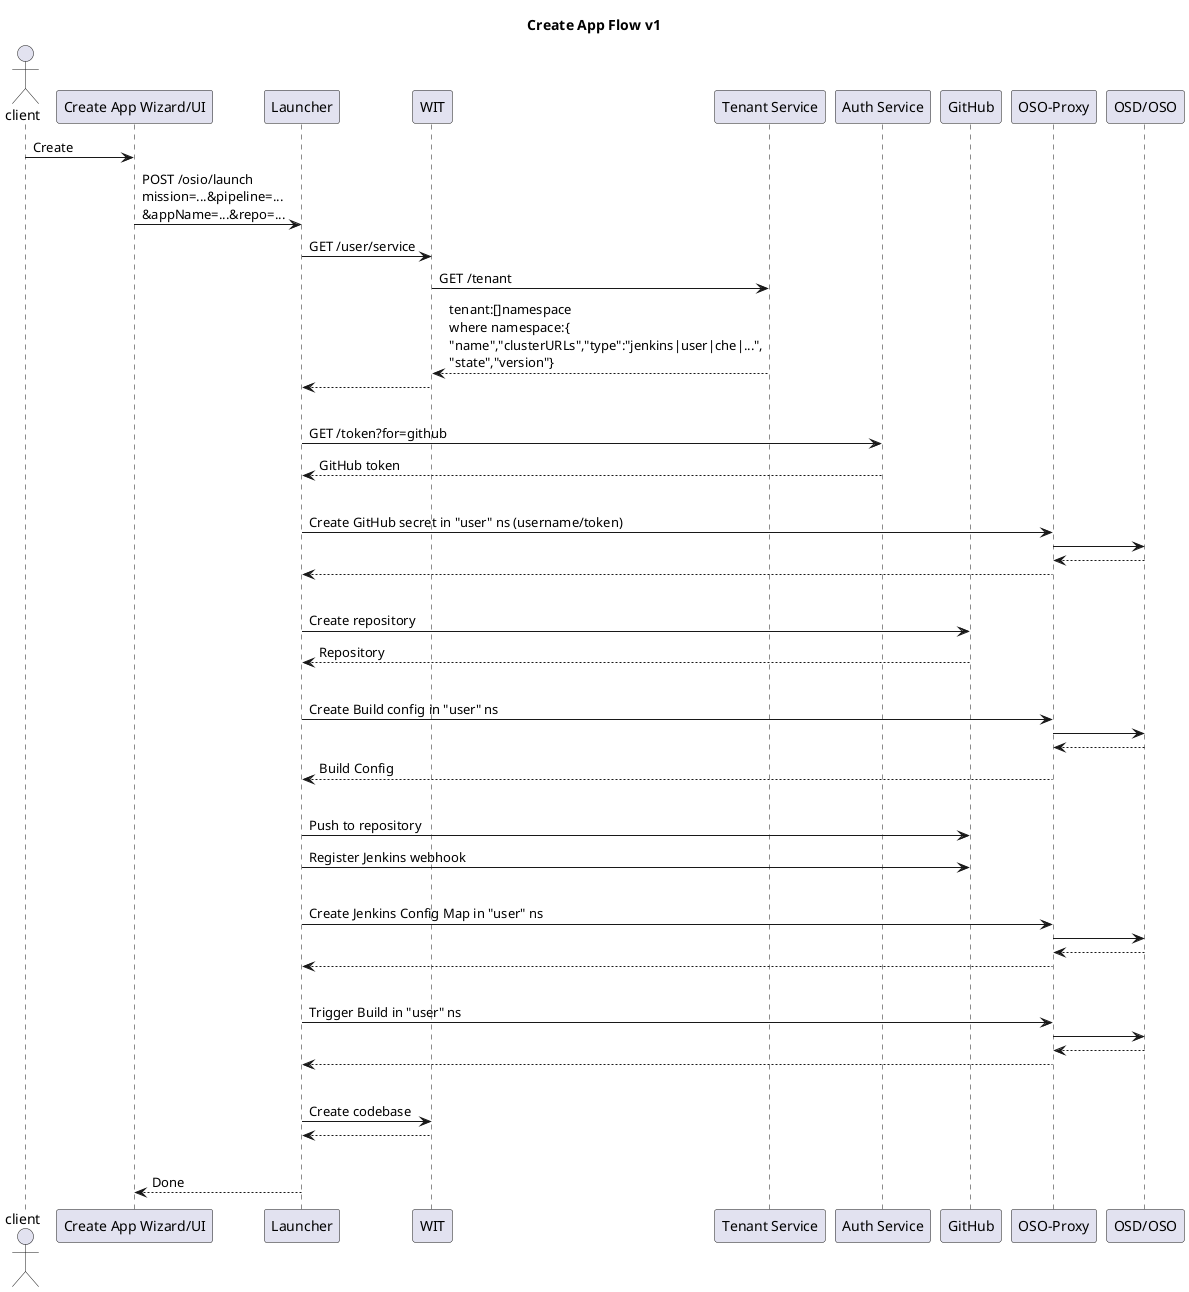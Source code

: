 @startuml
actor client

participant "Create App Wizard/UI" as ui
participant "Launcher" as ls
participant "WIT" as wit
participant "Tenant Service" as ts
participant "Auth Service" as auth
participant "GitHub" as gh
participant "OSO-Proxy" as osp
participant "OSD/OSO" as os

title Create App Flow v1

client->ui:Create
ui->ls:POST /osio/launch\nmission=...&pipeline=...\n&appName=...&repo=...
ls->wit:GET /user/service
wit->ts:GET /tenant
wit<--ts:tenant:[]namespace\nwhere namespace:{\n"name","clusterURLs","type":"jenkins|user|che|...",\n"state","version"}
ls<--wit
|||
ls->auth:GET /token?for=github
ls<--auth:GitHub token
|||
ls->osp:Create GitHub secret in "user" ns (username/token)
osp->os
osp<--os
ls<--osp
|||
ls->gh:Create repository
ls<--gh:Repository
|||
ls->osp:Create Build config in "user" ns
osp->os
osp<--os
ls<--osp:Build Config
|||
ls->gh:Push to repository
ls->gh:Register Jenkins webhook
|||
ls->osp:Create Jenkins Config Map in "user" ns
osp->os
osp<--os
ls<--osp
|||
ls->osp:Trigger Build in "user" ns
osp->os
osp<--os
ls<--osp
|||
ls->wit:Create codebase
ls<--wit
|||
ui<--ls:Done
@enduml